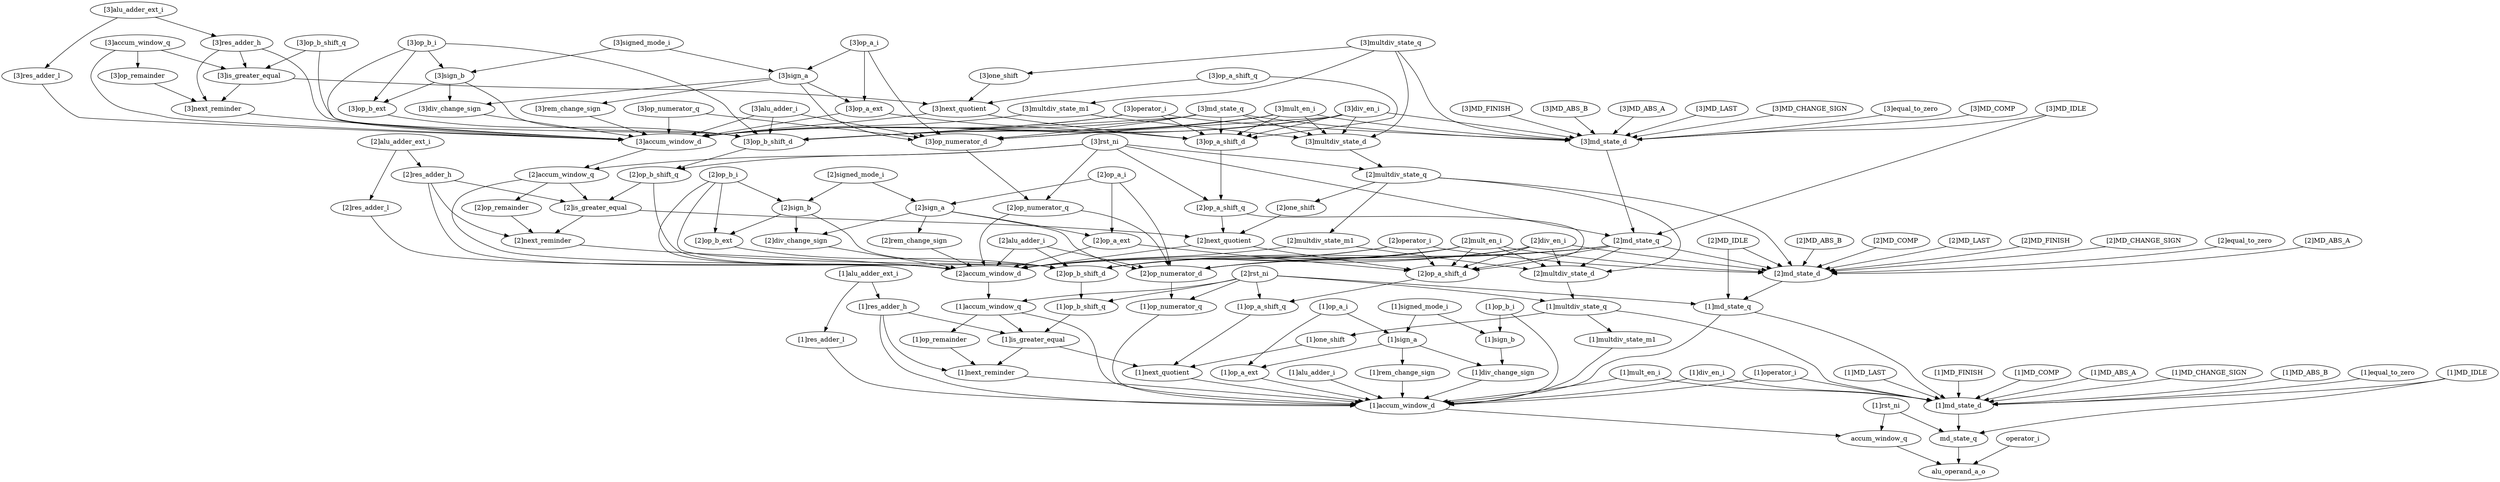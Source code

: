 strict digraph "" {
	accum_window_q	 [complexity=4,
		importance=0.0930011029048,
		rank=0.0232502757262];
	alu_operand_a_o	 [complexity=0,
		importance=0.018992541731,
		rank=0.0];
	accum_window_q -> alu_operand_a_o;
	"[3]alu_adder_i"	 [complexity=42,
		importance=2.52994227266,
		rank=0.0602367207777];
	"[3]accum_window_d"	 [complexity=34,
		importance=1.25968716197,
		rank=0.037049622411];
	"[3]alu_adder_i" -> "[3]accum_window_d";
	"[3]op_b_shift_d"	 [complexity=37,
		importance=1.17755070062,
		rank=0.0318256946114];
	"[3]alu_adder_i" -> "[3]op_b_shift_d";
	"[3]op_numerator_d"	 [complexity=28,
		importance=1.12002407813,
		rank=0.0400008599332];
	"[3]alu_adder_i" -> "[3]op_numerator_d";
	"[2]op_numerator_d"	 [complexity=14,
		importance=0.400320169073,
		rank=0.0285942977909];
	"[1]op_numerator_q"	 [complexity=12,
		importance=0.381247548848,
		rank=0.0317706290707];
	"[2]op_numerator_d" -> "[1]op_numerator_q";
	"[3]op_a_shift_d"	 [complexity=29,
		importance=0.618991697202,
		rank=0.0213445412828];
	"[2]op_a_shift_q"	 [complexity=27,
		importance=0.589782602276,
		rank=0.0218438000843];
	"[3]op_a_shift_d" -> "[2]op_a_shift_q";
	"[1]div_en_i"	 [complexity=5,
		importance=3.37296162228,
		rank=0.674592324457];
	"[1]md_state_d"	 [complexity=3,
		importance=0.197787863151,
		rank=0.0659292877171];
	"[1]div_en_i" -> "[1]md_state_d";
	"[1]accum_window_d"	 [complexity=6,
		importance=0.180131298391,
		rank=0.0300218830652];
	"[1]div_en_i" -> "[1]accum_window_d";
	"[2]multdiv_state_m1"	 [complexity=11,
		importance=0.253169211124,
		rank=0.0230153828295];
	"[2]multdiv_state_d"	 [complexity=9,
		importance=0.239892865027,
		rank=0.0266547627808];
	"[2]multdiv_state_m1" -> "[2]multdiv_state_d";
	"[2]accum_window_d"	 [complexity=20,
		importance=0.539983252919,
		rank=0.026999162646];
	"[2]multdiv_state_m1" -> "[2]accum_window_d";
	"[1]op_remainder"	 [complexity=16,
		importance=0.39783703799,
		rank=0.0248648148744];
	"[1]next_reminder"	 [complexity=12,
		importance=0.384212949535,
		rank=0.0320177457946];
	"[1]op_remainder" -> "[1]next_reminder";
	"[2]rst_ni"	 [complexity=8,
		importance=0.449478657832,
		rank=0.0561848322291];
	"[1]op_b_shift_q"	 [complexity=21,
		importance=0.428038662217,
		rank=0.0203827934389];
	"[2]rst_ni" -> "[1]op_b_shift_q";
	"[1]md_state_q"	 [complexity=6,
		importance=3.60297002891,
		rank=0.600495004819];
	"[2]rst_ni" -> "[1]md_state_q";
	"[1]op_a_shift_q"	 [complexity=13,
		importance=0.229930647749,
		rank=0.0176869729037];
	"[2]rst_ni" -> "[1]op_a_shift_q";
	"[1]accum_window_q"	 [complexity=18,
		importance=0.452853057433,
		rank=0.0251585031907];
	"[2]rst_ni" -> "[1]accum_window_q";
	"[1]multdiv_state_q"	 [complexity=7,
		importance=0.219455354559,
		rank=0.031350764937];
	"[2]rst_ni" -> "[1]multdiv_state_q";
	"[2]rst_ni" -> "[1]op_numerator_q";
	"[3]op_a_shift_q"	 [complexity=41,
		importance=1.30948651133,
		rank=0.0319386953983];
	"[3]op_a_shift_q" -> "[3]op_a_shift_d";
	"[3]next_quotient"	 [complexity=36,
		importance=1.28343270488,
		rank=0.0356509084689];
	"[3]op_a_shift_q" -> "[3]next_quotient";
	md_state_q	 [complexity=1,
		importance=0.137751200845,
		rank=0.137751200845];
	md_state_q -> alu_operand_a_o;
	"[2]MD_ABS_A"	 [complexity=16,
		importance=7.33658133115,
		rank=0.458536333197];
	"[2]md_state_d"	 [complexity=8,
		importance=3.66300669122,
		rank=0.457875836402];
	"[2]MD_ABS_A" -> "[2]md_state_d";
	"[2]MD_ABS_B"	 [complexity=10,
		importance=3.67357463993,
		rank=0.367357463993];
	"[2]MD_ABS_B" -> "[2]md_state_d";
	"[3]signed_mode_i"	 [complexity=44,
		importance=1.29882156967,
		rank=0.029518672038];
	"[3]sign_a"	 [complexity=41,
		importance=1.28891411405,
		rank=0.031436929611];
	"[3]signed_mode_i" -> "[3]sign_a";
	"[3]sign_b"	 [complexity=41,
		importance=1.28825362096,
		rank=0.0314208200234];
	"[3]signed_mode_i" -> "[3]sign_b";
	"[1]rst_ni"	 [complexity=2,
		importance=0.286070350405,
		rank=0.143035175202];
	"[1]rst_ni" -> accum_window_q;
	"[1]rst_ni" -> md_state_q;
	"[1]op_a_ext"	 [complexity=18,
		importance=0.734230491225,
		rank=0.0407905828458];
	"[1]op_a_ext" -> "[1]accum_window_d";
	"[1]operator_i"	 [complexity=5,
		importance=1.59287085392,
		rank=0.318574170785];
	"[1]operator_i" -> "[1]md_state_d";
	"[1]operator_i" -> "[1]accum_window_d";
	"[2]op_b_ext"	 [complexity=27,
		importance=0.92923375827,
		rank=0.0344160651211];
	"[2]op_b_shift_d"	 [complexity=23,
		importance=0.457846791566,
		rank=0.019906382242];
	"[2]op_b_ext" -> "[2]op_b_shift_d";
	"[3]op_b_ext"	 [complexity=41,
		importance=2.36864157638,
		rank=0.0577717457654];
	"[3]op_b_ext" -> "[3]op_b_shift_d";
	"[2]alu_adder_i"	 [complexity=28,
		importance=1.09053445455,
		rank=0.0389476590912];
	"[2]alu_adder_i" -> "[2]op_numerator_d";
	"[2]alu_adder_i" -> "[2]accum_window_d";
	"[2]alu_adder_i" -> "[2]op_b_shift_d";
	"[3]is_greater_equal"	 [complexity=44,
		importance=2.5607974291,
		rank=0.0581999415705];
	"[3]next_reminder"	 [complexity=40,
		importance=2.5433246767,
		rank=0.0635831169175];
	"[3]is_greater_equal" -> "[3]next_reminder";
	"[3]is_greater_equal" -> "[3]next_quotient";
	"[1]op_a_i"	 [complexity=16,
		importance=0.219926199181,
		rank=0.0137453874488];
	"[1]op_a_i" -> "[1]op_a_ext";
	"[1]sign_a"	 [complexity=13,
		importance=0.209358250466,
		rank=0.0161044808051];
	"[1]op_a_i" -> "[1]sign_a";
	"[1]is_greater_equal"	 [complexity=16,
		importance=0.401685701936,
		rank=0.025105356371];
	"[1]op_b_shift_q" -> "[1]is_greater_equal";
	"[2]MD_COMP"	 [complexity=18,
		importance=14.6625947136,
		rank=0.814588595199];
	"[2]MD_COMP" -> "[2]md_state_d";
	"[2]res_adder_h"	 [complexity=35,
		importance=1.13459953208,
		rank=0.0324171294879];
	"[2]is_greater_equal"	 [complexity=30,
		importance=1.12138961099,
		rank=0.0373796536997];
	"[2]res_adder_h" -> "[2]is_greater_equal";
	"[2]res_adder_h" -> "[2]accum_window_d";
	"[2]next_reminder"	 [complexity=26,
		importance=1.10391685859,
		rank=0.042458340715];
	"[2]res_adder_h" -> "[2]next_reminder";
	"[2]res_adder_l"	 [complexity=26,
		importance=1.63315967984,
		rank=0.06281383384];
	"[2]res_adder_l" -> "[2]accum_window_d";
	"[1]md_state_d" -> md_state_q;
	"[1]MD_ABS_A"	 [complexity=11,
		importance=0.406143675016,
		rank=0.0369221522742];
	"[1]MD_ABS_A" -> "[1]md_state_d";
	operator_i	 [complexity=1,
		importance=0.105530657369,
		rank=0.105530657369];
	operator_i -> alu_operand_a_o;
	"[1]mult_en_i"	 [complexity=5,
		importance=3.37296162228,
		rank=0.674592324457];
	"[1]mult_en_i" -> "[1]md_state_d";
	"[1]mult_en_i" -> "[1]accum_window_d";
	"[2]op_numerator_q"	 [complexity=26,
		importance=1.1009514579,
		rank=0.0423442868425];
	"[2]op_numerator_q" -> "[2]op_numerator_d";
	"[2]op_numerator_q" -> "[2]accum_window_d";
	"[3]rem_change_sign"	 [complexity=38,
		importance=1.27207147345,
		rank=0.0334755650908];
	"[3]rem_change_sign" -> "[3]accum_window_d";
	"[1]md_state_q" -> "[1]md_state_d";
	"[1]md_state_q" -> "[1]accum_window_d";
	"[2]op_b_i"	 [complexity=30,
		importance=0.579117660616,
		rank=0.0193039220205];
	"[2]op_b_i" -> "[2]op_b_ext";
	"[2]sign_b"	 [complexity=27,
		importance=0.568549711902,
		rank=0.0210573967371];
	"[2]op_b_i" -> "[2]sign_b";
	"[2]op_b_i" -> "[2]accum_window_d";
	"[2]op_b_i" -> "[2]op_b_shift_d";
	"[3]div_en_i"	 [complexity=17,
		importance=2.07748743971,
		rank=0.122205143513];
	"[3]div_en_i" -> "[3]op_a_shift_d";
	"[3]md_state_d"	 [complexity=12,
		importance=1.78207520969,
		rank=0.148506267474];
	"[3]div_en_i" -> "[3]md_state_d";
	"[3]multdiv_state_d"	 [complexity=15,
		importance=0.295274213,
		rank=0.0196849475333];
	"[3]div_en_i" -> "[3]multdiv_state_d";
	"[3]div_en_i" -> "[3]accum_window_d";
	"[3]div_en_i" -> "[3]op_b_shift_d";
	"[3]div_en_i" -> "[3]op_numerator_d";
	"[1]MD_CHANGE_SIGN"	 [complexity=7,
		importance=0.406143675016,
		rank=0.0580205250023];
	"[1]MD_CHANGE_SIGN" -> "[1]md_state_d";
	"[2]md_state_q"	 [complexity=10,
		importance=1.72203854738,
		rank=0.172203854738];
	"[2]md_state_q" -> "[2]op_numerator_d";
	"[2]md_state_q" -> "[2]md_state_d";
	"[2]md_state_q" -> "[2]multdiv_state_d";
	"[2]md_state_q" -> "[2]accum_window_d";
	"[2]op_a_shift_d"	 [complexity=15,
		importance=0.259139742674,
		rank=0.0172759828449];
	"[2]md_state_q" -> "[2]op_a_shift_d";
	"[2]md_state_q" -> "[2]op_b_shift_d";
	"[2]accum_window_q"	 [complexity=32,
		importance=1.17255696649,
		rank=0.0366424052028];
	"[2]accum_window_q" -> "[2]is_greater_equal";
	"[2]op_remainder"	 [complexity=30,
		importance=1.11754094705,
		rank=0.0372513649015];
	"[2]accum_window_q" -> "[2]op_remainder";
	"[2]accum_window_q" -> "[2]accum_window_d";
	"[2]MD_IDLE"	 [complexity=14,
		importance=10.9995880224,
		rank=0.78568485874];
	"[2]MD_IDLE" -> "[1]md_state_q";
	"[2]MD_IDLE" -> "[2]md_state_d";
	"[1]res_adder_h"	 [complexity=21,
		importance=0.41489562302,
		rank=0.0197569344295];
	"[1]res_adder_h" -> "[1]accum_window_d";
	"[1]res_adder_h" -> "[1]next_reminder";
	"[1]res_adder_h" -> "[1]is_greater_equal";
	"[2]one_shift"	 [complexity=27,
		importance=0.577005141921,
		rank=0.0213705608119];
	"[2]next_quotient"	 [complexity=22,
		importance=0.563728795824,
		rank=0.0256240361738];
	"[2]one_shift" -> "[2]next_quotient";
	"[1]MD_ABS_B"	 [complexity=5,
		importance=0.208355811865,
		rank=0.041671162373];
	"[1]MD_ABS_B" -> "[1]md_state_d";
	"[1]multdiv_state_m1"	 [complexity=10,
		importance=0.193407644488,
		rank=0.0193407644488];
	"[1]multdiv_state_m1" -> "[1]accum_window_d";
	"[2]md_state_d" -> "[1]md_state_q";
	"[3]op_a_ext"	 [complexity=46,
		importance=5.05245394556,
		rank=0.109835955338];
	"[3]op_a_ext" -> "[3]op_a_shift_d";
	"[3]op_a_ext" -> "[3]accum_window_d";
	"[1]equal_to_zero"	 [complexity=11,
		importance=0.406143675016,
		rank=0.0369221522742];
	"[1]equal_to_zero" -> "[1]md_state_d";
	"[2]div_change_sign"	 [complexity=24,
		importance=0.554679297726,
		rank=0.0231116374052];
	"[2]div_change_sign" -> "[2]accum_window_d";
	"[3]res_adder_l"	 [complexity=40,
		importance=3.79227140701,
		rank=0.0948067851752];
	"[3]res_adder_l" -> "[3]accum_window_d";
	"[3]res_adder_h"	 [complexity=49,
		importance=2.57400735019,
		rank=0.0525307622487];
	"[3]res_adder_h" -> "[3]is_greater_equal";
	"[3]res_adder_h" -> "[3]next_reminder";
	"[3]res_adder_h" -> "[3]accum_window_d";
	"[2]div_en_i"	 [complexity=11,
		importance=1.6898180039,
		rank=0.153619818537];
	"[2]div_en_i" -> "[2]op_numerator_d";
	"[2]div_en_i" -> "[2]md_state_d";
	"[2]div_en_i" -> "[2]multdiv_state_d";
	"[2]div_en_i" -> "[2]accum_window_d";
	"[2]div_en_i" -> "[2]op_a_shift_d";
	"[2]div_en_i" -> "[2]op_b_shift_d";
	"[1]next_quotient"	 [complexity=8,
		importance=0.203876841296,
		rank=0.025484605162];
	"[1]next_quotient" -> "[1]accum_window_d";
	"[1]MD_LAST"	 [complexity=7,
		importance=0.208355811865,
		rank=0.0297651159807];
	"[1]MD_LAST" -> "[1]md_state_d";
	"[1]alu_adder_i"	 [complexity=14,
		importance=0.370830545497,
		rank=0.0264878961069];
	"[1]alu_adder_i" -> "[1]accum_window_d";
	"[2]sign_b" -> "[2]op_b_ext";
	"[2]sign_b" -> "[2]div_change_sign";
	"[2]sign_b" -> "[2]op_b_shift_d";
	"[2]sign_a"	 [complexity=27,
		importance=0.569210204994,
		rank=0.0210818594442];
	"[2]sign_a" -> "[2]op_numerator_d";
	"[2]sign_a" -> "[2]div_change_sign";
	"[2]op_a_ext"	 [complexity=32,
		importance=2.17363830934,
		rank=0.0679261971668];
	"[2]sign_a" -> "[2]op_a_ext";
	"[2]rem_change_sign"	 [complexity=24,
		importance=0.552367564395,
		rank=0.0230153151831];
	"[2]sign_a" -> "[2]rem_change_sign";
	"[1]rem_change_sign"	 [complexity=10,
		importance=0.192515609867,
		rank=0.0192515609867];
	"[1]rem_change_sign" -> "[1]accum_window_d";
	"[2]op_a_i"	 [complexity=30,
		importance=0.579778153708,
		rank=0.0193259384569];
	"[2]op_a_i" -> "[2]op_numerator_d";
	"[2]op_a_i" -> "[2]sign_a";
	"[2]op_a_i" -> "[2]op_a_ext";
	"[1]op_a_shift_q" -> "[1]next_quotient";
	"[1]signed_mode_i"	 [complexity=16,
		importance=0.219265706088,
		rank=0.0137041066305];
	"[1]sign_b"	 [complexity=13,
		importance=0.208697757374,
		rank=0.0160536736442];
	"[1]signed_mode_i" -> "[1]sign_b";
	"[1]signed_mode_i" -> "[1]sign_a";
	"[1]div_change_sign"	 [complexity=10,
		importance=0.194827343198,
		rank=0.0194827343198];
	"[1]sign_b" -> "[1]div_change_sign";
	"[2]operator_i"	 [complexity=10,
		importance=29.3146214785,
		rank=2.93146214785];
	"[2]operator_i" -> "[2]md_state_d";
	"[2]operator_i" -> "[2]accum_window_d";
	"[2]operator_i" -> "[2]op_a_shift_d";
	"[2]operator_i" -> "[2]op_b_shift_d";
	"[1]sign_a" -> "[1]op_a_ext";
	"[1]sign_a" -> "[1]rem_change_sign";
	"[1]sign_a" -> "[1]div_change_sign";
	"[1]MD_FINISH"	 [complexity=13,
		importance=0.603931538168,
		rank=0.0464562721667];
	"[1]MD_FINISH" -> "[1]md_state_d";
	"[2]next_quotient" -> "[2]accum_window_d";
	"[2]next_quotient" -> "[2]op_a_shift_d";
	"[2]MD_LAST"	 [complexity=12,
		importance=3.67357463993,
		rank=0.306131219994];
	"[2]MD_LAST" -> "[2]md_state_d";
	"[2]MD_FINISH"	 [complexity=18,
		importance=10.9995880224,
		rank=0.611088223465];
	"[2]MD_FINISH" -> "[2]md_state_d";
	"[1]div_change_sign" -> "[1]accum_window_d";
	"[3]rst_ni"	 [complexity=14,
		importance=0.560241353778,
		rank=0.0400172395556];
	"[3]rst_ni" -> "[2]op_numerator_q";
	"[3]rst_ni" -> "[2]md_state_q";
	"[3]rst_ni" -> "[2]accum_window_q";
	"[2]multdiv_state_q"	 [complexity=13,
		importance=0.274836702532,
		rank=0.0211412848102];
	"[3]rst_ni" -> "[2]multdiv_state_q";
	"[3]rst_ni" -> "[2]op_a_shift_q";
	"[2]op_b_shift_q"	 [complexity=35,
		importance=1.14774257127,
		rank=0.0327926448935];
	"[3]rst_ni" -> "[2]op_b_shift_q";
	"[1]op_b_i"	 [complexity=16,
		importance=0.219265706088,
		rank=0.0137041066305];
	"[1]op_b_i" -> "[1]sign_b";
	"[1]op_b_i" -> "[1]accum_window_d";
	"[1]accum_window_d" -> accum_window_q;
	"[1]one_shift"	 [complexity=13,
		importance=0.217153187393,
		rank=0.0167040913379];
	"[1]one_shift" -> "[1]next_quotient";
	"[2]alu_adder_ext_i"	 [complexity=37,
		importance=1.14516748079,
		rank=0.0309504724538];
	"[2]alu_adder_ext_i" -> "[2]res_adder_h";
	"[2]alu_adder_ext_i" -> "[2]res_adder_l";
	"[3]next_reminder" -> "[3]accum_window_d";
	"[1]accum_window_q" -> "[1]op_remainder";
	"[1]accum_window_q" -> "[1]accum_window_d";
	"[1]accum_window_q" -> "[1]is_greater_equal";
	"[3]op_remainder"	 [complexity=44,
		importance=2.55694876516,
		rank=0.0581124719354];
	"[3]op_remainder" -> "[3]next_reminder";
	"[2]MD_CHANGE_SIGN"	 [complexity=12,
		importance=7.33658133115,
		rank=0.611381777596];
	"[2]MD_CHANGE_SIGN" -> "[2]md_state_d";
	"[2]op_a_ext" -> "[2]accum_window_d";
	"[2]op_a_ext" -> "[2]op_a_shift_d";
	"[3]op_a_i"	 [complexity=44,
		importance=1.29948206276,
		rank=0.0295336832446];
	"[3]op_a_i" -> "[3]op_a_ext";
	"[3]op_a_i" -> "[3]sign_a";
	"[3]op_a_i" -> "[3]op_numerator_d";
	"[3]md_state_q"	 [complexity=16,
		importance=2.10970798319,
		rank=0.131856748949];
	"[3]md_state_q" -> "[3]op_a_shift_d";
	"[3]md_state_q" -> "[3]md_state_d";
	"[3]md_state_q" -> "[3]multdiv_state_d";
	"[3]md_state_q" -> "[3]accum_window_d";
	"[3]md_state_q" -> "[3]op_b_shift_d";
	"[3]md_state_q" -> "[3]op_numerator_d";
	"[3]operator_i"	 [complexity=14,
		importance=14.2671696262,
		rank=1.01908354473];
	"[3]operator_i" -> "[3]op_a_shift_d";
	"[3]operator_i" -> "[3]md_state_d";
	"[3]operator_i" -> "[3]accum_window_d";
	"[3]operator_i" -> "[3]op_b_shift_d";
	"[3]md_state_d" -> "[2]md_state_q";
	"[2]is_greater_equal" -> "[2]next_quotient";
	"[2]is_greater_equal" -> "[2]next_reminder";
	"[2]op_remainder" -> "[2]next_reminder";
	"[2]multdiv_state_d" -> "[1]multdiv_state_q";
	"[3]alu_adder_ext_i"	 [complexity=51,
		importance=2.5845752989,
		rank=0.0506779470373];
	"[3]alu_adder_ext_i" -> "[3]res_adder_l";
	"[3]alu_adder_ext_i" -> "[3]res_adder_h";
	"[3]MD_FINISH"	 [complexity=22,
		importance=5.35679357777,
		rank=0.243490617172];
	"[3]MD_FINISH" -> "[3]md_state_d";
	"[1]next_reminder" -> "[1]accum_window_d";
	"[3]multdiv_state_m1"	 [complexity=17,
		importance=0.308550559097,
		rank=0.0181500328881];
	"[3]multdiv_state_m1" -> "[3]multdiv_state_d";
	"[3]multdiv_state_m1" -> "[3]accum_window_d";
	"[3]div_change_sign"	 [complexity=38,
		importance=1.27438320678,
		rank=0.0335364001785];
	"[3]div_change_sign" -> "[3]accum_window_d";
	"[3]MD_ABS_B"	 [complexity=14,
		importance=1.7926431584,
		rank=0.128045939886];
	"[3]MD_ABS_B" -> "[3]md_state_d";
	"[3]MD_ABS_A"	 [complexity=20,
		importance=3.57471836809,
		rank=0.178735918404];
	"[3]MD_ABS_A" -> "[3]md_state_d";
	"[2]multdiv_state_q" -> "[2]multdiv_state_m1";
	"[2]multdiv_state_q" -> "[2]one_shift";
	"[2]multdiv_state_q" -> "[2]md_state_d";
	"[2]multdiv_state_q" -> "[2]multdiv_state_d";
	"[1]multdiv_state_q" -> "[1]md_state_d";
	"[1]multdiv_state_q" -> "[1]multdiv_state_m1";
	"[1]multdiv_state_q" -> "[1]one_shift";
	"[3]sign_a" -> "[3]rem_change_sign";
	"[3]sign_a" -> "[3]op_a_ext";
	"[3]sign_a" -> "[3]div_change_sign";
	"[3]sign_a" -> "[3]op_numerator_d";
	"[3]sign_b" -> "[3]op_b_ext";
	"[3]sign_b" -> "[3]div_change_sign";
	"[3]sign_b" -> "[3]op_b_shift_d";
	"[3]multdiv_state_d" -> "[2]multdiv_state_q";
	"[3]multdiv_state_q"	 [complexity=19,
		importance=0.330218050505,
		rank=0.017379897395];
	"[3]multdiv_state_q" -> "[3]md_state_d";
	"[3]multdiv_state_q" -> "[3]multdiv_state_m1";
	"[3]multdiv_state_q" -> "[3]multdiv_state_d";
	"[3]one_shift"	 [complexity=41,
		importance=1.29670905098,
		rank=0.0316270500238];
	"[3]multdiv_state_q" -> "[3]one_shift";
	"[3]MD_IDLE"	 [complexity=18,
		importance=5.35679357777,
		rank=0.29759964321];
	"[3]MD_IDLE" -> "[2]md_state_q";
	"[3]MD_IDLE" -> "[3]md_state_d";
	"[3]mult_en_i"	 [complexity=17,
		importance=2.07748743971,
		rank=0.122205143513];
	"[3]mult_en_i" -> "[3]op_a_shift_d";
	"[3]mult_en_i" -> "[3]md_state_d";
	"[3]mult_en_i" -> "[3]multdiv_state_d";
	"[3]mult_en_i" -> "[3]accum_window_d";
	"[3]mult_en_i" -> "[3]op_b_shift_d";
	"[3]mult_en_i" -> "[3]op_numerator_d";
	"[2]equal_to_zero"	 [complexity=16,
		importance=7.33658133115,
		rank=0.458536333197];
	"[2]equal_to_zero" -> "[2]md_state_d";
	"[3]MD_LAST"	 [complexity=16,
		importance=1.7926431584,
		rank=0.1120401974];
	"[3]MD_LAST" -> "[3]md_state_d";
	"[2]mult_en_i"	 [complexity=11,
		importance=1.6898180039,
		rank=0.153619818537];
	"[2]mult_en_i" -> "[2]op_numerator_d";
	"[2]mult_en_i" -> "[2]md_state_d";
	"[2]mult_en_i" -> "[2]multdiv_state_d";
	"[2]mult_en_i" -> "[2]accum_window_d";
	"[2]mult_en_i" -> "[2]op_a_shift_d";
	"[2]mult_en_i" -> "[2]op_b_shift_d";
	"[1]MD_COMP"	 [complexity=13,
		importance=0.801719401319,
		rank=0.0616707231784];
	"[1]MD_COMP" -> "[1]md_state_d";
	"[3]next_quotient" -> "[3]op_a_shift_d";
	"[3]next_quotient" -> "[3]accum_window_d";
	"[1]op_numerator_q" -> "[1]accum_window_d";
	"[3]one_shift" -> "[3]next_quotient";
	"[2]accum_window_d" -> "[1]accum_window_q";
	"[2]rem_change_sign" -> "[2]accum_window_d";
	"[3]op_b_i"	 [complexity=44,
		importance=1.29882156967,
		rank=0.029518672038];
	"[3]op_b_i" -> "[3]op_b_ext";
	"[3]op_b_i" -> "[3]sign_b";
	"[3]op_b_i" -> "[3]accum_window_d";
	"[3]op_b_i" -> "[3]op_b_shift_d";
	"[3]MD_CHANGE_SIGN"	 [complexity=16,
		importance=3.57471836809,
		rank=0.223419898005];
	"[3]MD_CHANGE_SIGN" -> "[3]md_state_d";
	"[2]signed_mode_i"	 [complexity=30,
		importance=0.579117660616,
		rank=0.0193039220205];
	"[2]signed_mode_i" -> "[2]sign_b";
	"[2]signed_mode_i" -> "[2]sign_a";
	"[2]op_a_shift_d" -> "[1]op_a_shift_q";
	"[3]op_b_shift_q"	 [complexity=49,
		importance=2.58715038938,
		rank=0.0527989875384];
	"[3]op_b_shift_q" -> "[3]is_greater_equal";
	"[3]op_b_shift_q" -> "[3]op_b_shift_d";
	"[1]is_greater_equal" -> "[1]next_quotient";
	"[1]is_greater_equal" -> "[1]next_reminder";
	"[1]res_adder_l"	 [complexity=12,
		importance=0.553603816257,
		rank=0.0461336513548];
	"[1]res_adder_l" -> "[1]accum_window_d";
	"[3]op_numerator_q"	 [complexity=40,
		importance=2.54035927601,
		rank=0.0635089819004];
	"[3]op_numerator_q" -> "[3]accum_window_d";
	"[3]op_numerator_q" -> "[3]op_numerator_d";
	"[3]accum_window_d" -> "[2]accum_window_q";
	"[2]next_reminder" -> "[2]accum_window_d";
	"[3]op_b_shift_d" -> "[2]op_b_shift_q";
	"[2]op_a_shift_q" -> "[2]next_quotient";
	"[2]op_a_shift_q" -> "[2]op_a_shift_d";
	"[3]equal_to_zero"	 [complexity=20,
		importance=3.57471836809,
		rank=0.178735918404];
	"[3]equal_to_zero" -> "[3]md_state_d";
	"[3]accum_window_q"	 [complexity=46,
		importance=2.6119647846,
		rank=0.0567818431435];
	"[3]accum_window_q" -> "[3]is_greater_equal";
	"[3]accum_window_q" -> "[3]op_remainder";
	"[3]accum_window_q" -> "[3]accum_window_d";
	"[3]MD_COMP"	 [complexity=22,
		importance=7.13886878746,
		rank=0.324494035794];
	"[3]MD_COMP" -> "[3]md_state_d";
	"[3]op_numerator_d" -> "[2]op_numerator_q";
	"[1]alu_adder_ext_i"	 [complexity=23,
		importance=0.425463571734,
		rank=0.0184984161623];
	"[1]alu_adder_ext_i" -> "[1]res_adder_h";
	"[1]alu_adder_ext_i" -> "[1]res_adder_l";
	"[2]op_b_shift_d" -> "[1]op_b_shift_q";
	"[2]op_b_shift_q" -> "[2]is_greater_equal";
	"[2]op_b_shift_q" -> "[2]op_b_shift_d";
	"[1]MD_IDLE"	 [complexity=9,
		importance=0.603931538168,
		rank=0.0671035042408];
	"[1]MD_IDLE" -> md_state_q;
	"[1]MD_IDLE" -> "[1]md_state_d";
}
